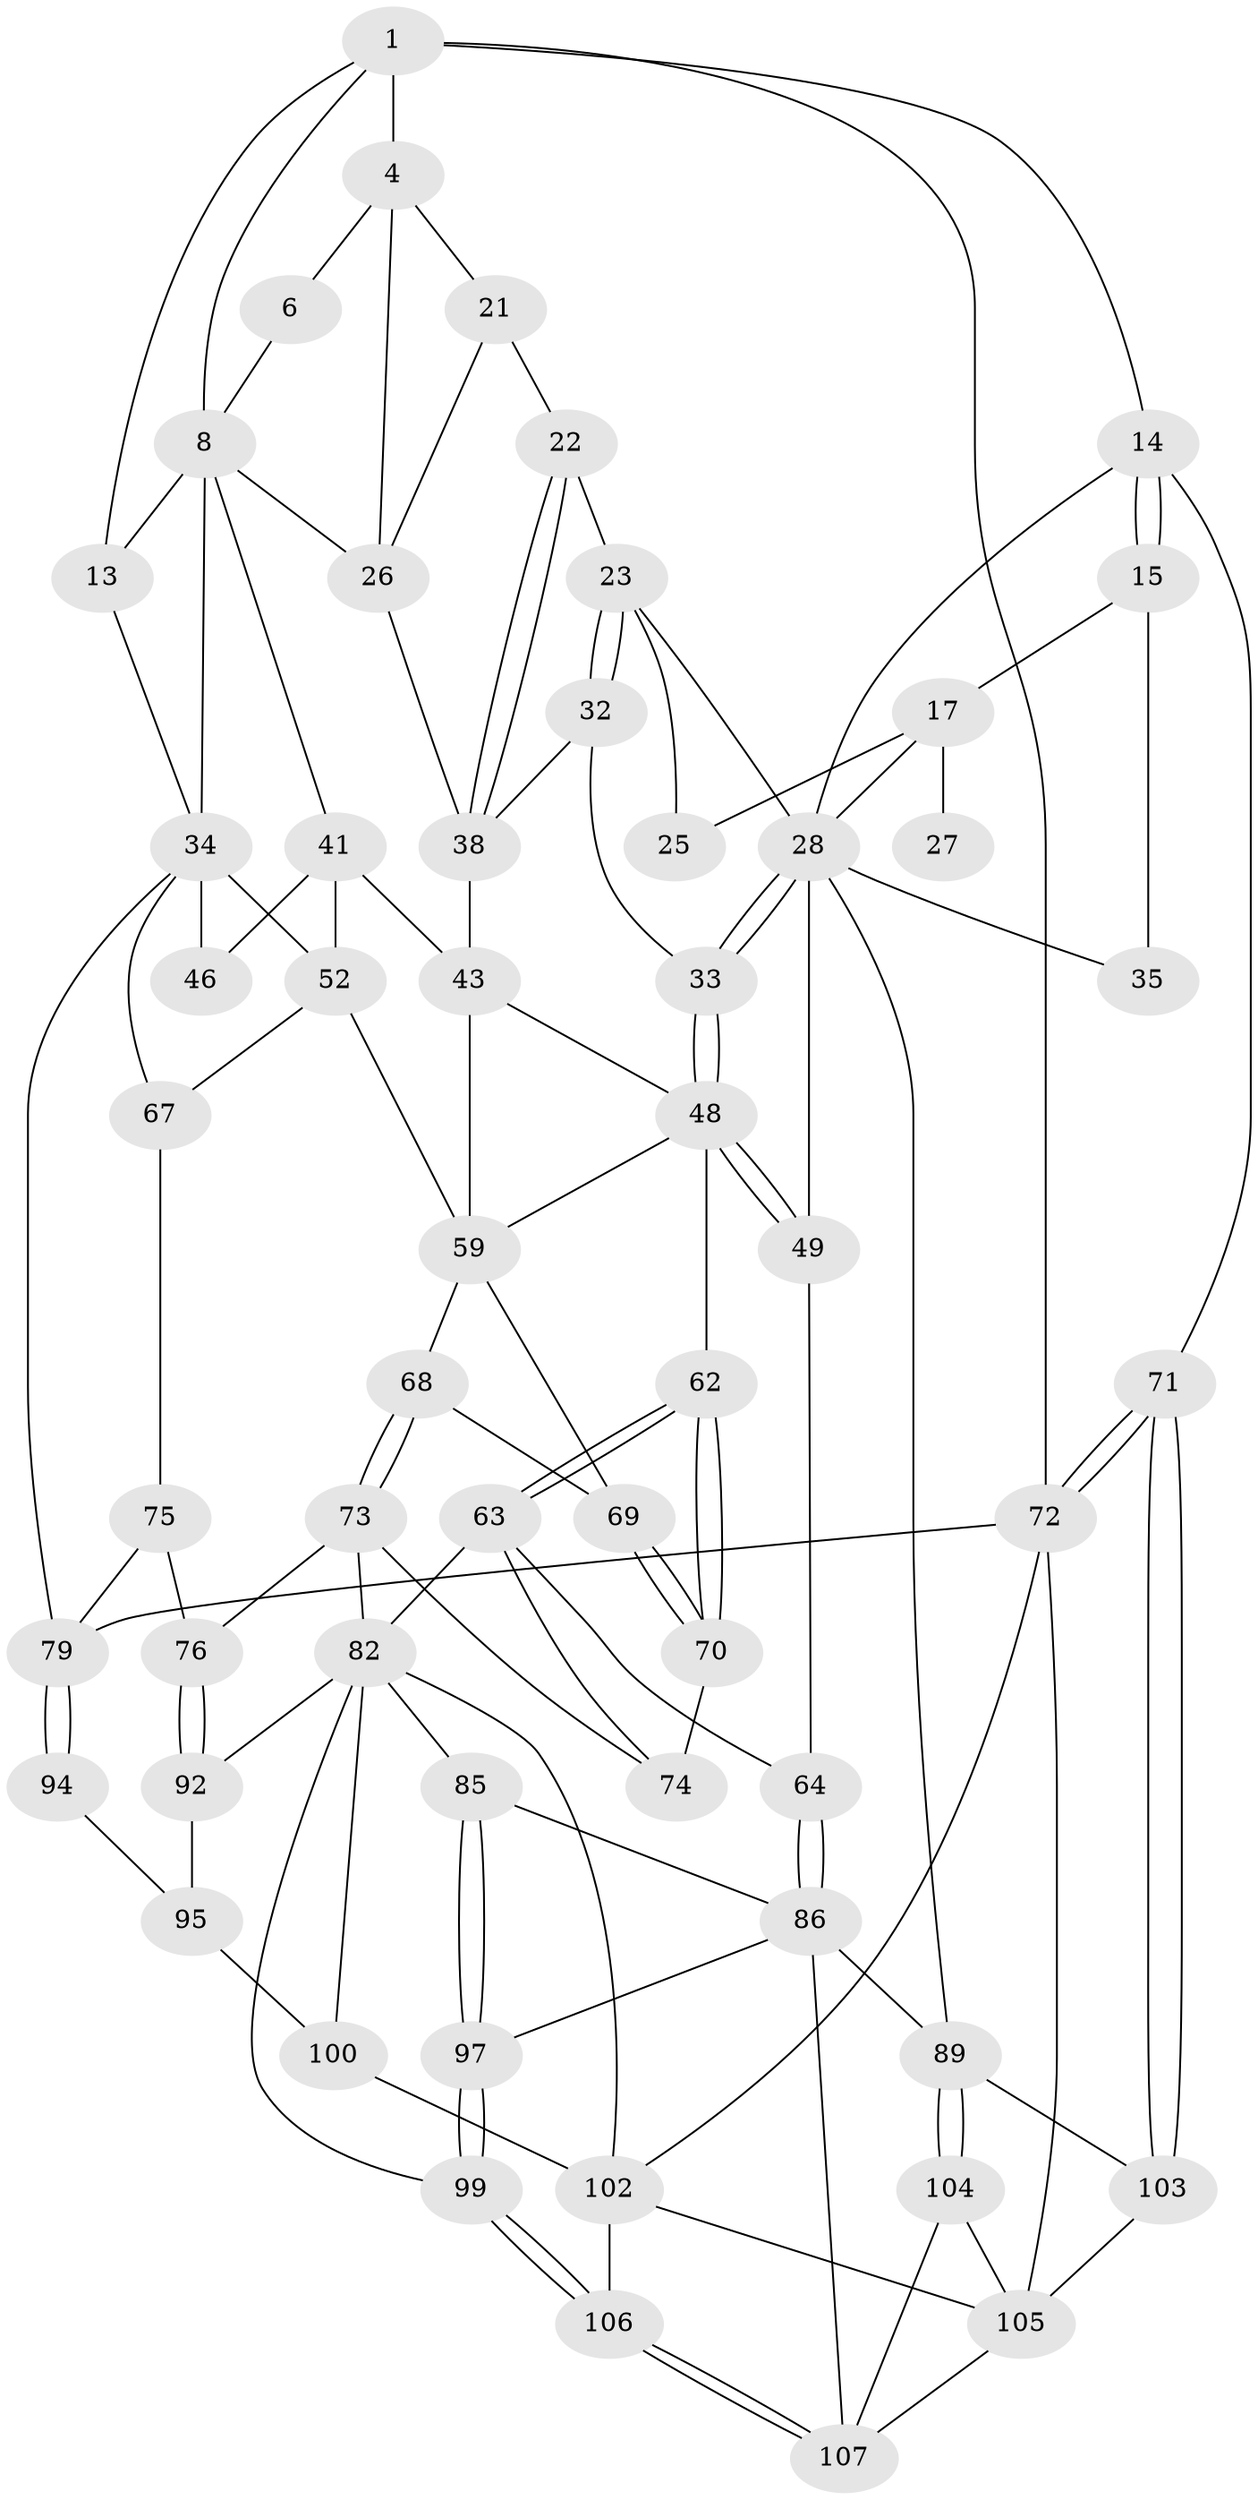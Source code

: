// original degree distribution, {3: 0.02631578947368421, 6: 0.22807017543859648, 5: 0.5175438596491229, 4: 0.22807017543859648}
// Generated by graph-tools (version 1.1) at 2025/16/03/09/25 04:16:45]
// undirected, 57 vertices, 123 edges
graph export_dot {
graph [start="1"]
  node [color=gray90,style=filled];
  1 [pos="+0.8213457241696543+0",super="+7+2"];
  4 [pos="+0.2847776610751457+0",super="+5"];
  6 [pos="+0.7514895602103757+0"];
  8 [pos="+0.9023304472374412+0.14476814021232895",super="+9+12"];
  13 [pos="+1+0.13212676160208386"];
  14 [pos="+0+0",super="+53"];
  15 [pos="+0+0.042200741479833624",super="+16+36"];
  17 [pos="+0.14395666677611899+0.14979747738109647",super="+30+18"];
  21 [pos="+0.587677109217571+0.023384325126317936"];
  22 [pos="+0.5643921291573819+0.09671392060903043"];
  23 [pos="+0.36850773640067874+0.13742878760282987",super="+24"];
  25 [pos="+0.3299422284437813+0.09651341541413974"];
  26 [pos="+0.8072328930265242+0.17476679561839914",super="+31"];
  27 [pos="+0.27860382372260434+0.13854880150862298"];
  28 [pos="+0.24950218492844087+0.2542452889519124",super="+29"];
  32 [pos="+0.4013909426302942+0.28107772197180175"];
  33 [pos="+0.3619882821639239+0.3056675787800406"];
  34 [pos="+1+0.2971778482244836",super="+44"];
  35 [pos="+0.06313560424473752+0.2797489882760639"];
  38 [pos="+0.5740528708762681+0.1826693356671109",super="+39+40"];
  41 [pos="+0.8739062191538722+0.21523574205501478",super="+42"];
  43 [pos="+0.7208375313532035+0.2853592725993949",super="+47"];
  46 [pos="+0.9008922361550203+0.25838887886373363"];
  48 [pos="+0.3481726061573569+0.35123461962124397",super="+57"];
  49 [pos="+0.18336336015353075+0.5302978202720446"];
  52 [pos="+0.7629916516402311+0.41582295647218176",super="+58"];
  59 [pos="+0.6511751040929751+0.45937666949450506",super="+60"];
  62 [pos="+0.39534162947429224+0.5373618066487733"];
  63 [pos="+0.3831746611978678+0.5476387969955359",super="+81"];
  64 [pos="+0.2065370022013601+0.5420148154765158"];
  67 [pos="+0.7579823671231471+0.5249822899644251"];
  68 [pos="+0.5627050052280729+0.5223701783363559"];
  69 [pos="+0.48835631635103394+0.5001517236861923"];
  70 [pos="+0.4503800630692403+0.5275683007076116"];
  71 [pos="+0+0.7231905645049476"];
  72 [pos="+0+1",super="+78"];
  73 [pos="+0.5385373422879204+0.5593613427636617",super="+77"];
  74 [pos="+0.5254923583255952+0.5619149227072967"];
  75 [pos="+0.7416511445967698+0.5818277044662409"];
  76 [pos="+0.6809846424903233+0.6409700906604947"];
  79 [pos="+1+1",super="+80"];
  82 [pos="+0.5454536424491245+0.6988465941356257",super="+93+83"];
  85 [pos="+0.3367732971234687+0.721644071785268"];
  86 [pos="+0.2674014780839103+0.6551510265911172",super="+87"];
  89 [pos="+0.1453478185269892+0.7788103677963387",super="+90"];
  92 [pos="+0.652888816690761+0.6775228132278082"];
  94 [pos="+0.8322010115508013+0.8462981195834914"];
  95 [pos="+0.8187084178287778+0.8530141369219603",super="+96"];
  97 [pos="+0.33054463980314014+0.7777115505569734"];
  99 [pos="+0.373536858104779+0.8395183542898678"];
  100 [pos="+0.6617056914108964+0.9184529346897368",super="+113"];
  102 [pos="+0.4818888925053747+0.8843569087942235",super="+111"];
  103 [pos="+0+0.7971555243479738"];
  104 [pos="+0.07567108519764776+0.8792367581666907"];
  105 [pos="+0.05347715581955893+0.8739480074100356",super="+109"];
  106 [pos="+0.27072085106609967+0.929918156296736"];
  107 [pos="+0.21768000431884746+0.8459301439135593",super="+108"];
  1 -- 8 [weight=2];
  1 -- 4;
  1 -- 72 [weight=2];
  1 -- 13;
  1 -- 14;
  4 -- 26;
  4 -- 21;
  4 -- 6;
  6 -- 8;
  8 -- 34;
  8 -- 41;
  8 -- 26;
  8 -- 13;
  13 -- 34;
  14 -- 15 [weight=2];
  14 -- 15;
  14 -- 71;
  14 -- 28;
  15 -- 17;
  15 -- 35 [weight=2];
  17 -- 27 [weight=2];
  17 -- 25;
  17 -- 28;
  21 -- 22;
  21 -- 26;
  22 -- 23;
  22 -- 38;
  22 -- 38;
  23 -- 32;
  23 -- 32;
  23 -- 25;
  23 -- 28;
  26 -- 38;
  28 -- 33;
  28 -- 33;
  28 -- 49;
  28 -- 35;
  28 -- 89;
  32 -- 33;
  32 -- 38;
  33 -- 48;
  33 -- 48;
  34 -- 67;
  34 -- 52;
  34 -- 46 [weight=2];
  34 -- 79;
  38 -- 43 [weight=2];
  41 -- 46;
  41 -- 43;
  41 -- 52;
  43 -- 48;
  43 -- 59;
  48 -- 49;
  48 -- 49;
  48 -- 62;
  48 -- 59;
  49 -- 64;
  52 -- 59;
  52 -- 67;
  59 -- 68;
  59 -- 69;
  62 -- 63;
  62 -- 63;
  62 -- 70;
  62 -- 70;
  63 -- 64;
  63 -- 74;
  63 -- 82;
  64 -- 86;
  64 -- 86;
  67 -- 75;
  68 -- 69;
  68 -- 73;
  68 -- 73;
  69 -- 70;
  69 -- 70;
  70 -- 74;
  71 -- 72;
  71 -- 72;
  71 -- 103;
  71 -- 103;
  72 -- 79;
  72 -- 102;
  72 -- 105;
  73 -- 74;
  73 -- 82;
  73 -- 76;
  75 -- 76;
  75 -- 79;
  76 -- 92;
  76 -- 92;
  79 -- 94 [weight=2];
  79 -- 94;
  82 -- 100;
  82 -- 92;
  82 -- 102 [weight=2];
  82 -- 99;
  82 -- 85;
  85 -- 86;
  85 -- 97;
  85 -- 97;
  86 -- 89;
  86 -- 107;
  86 -- 97;
  89 -- 104;
  89 -- 104;
  89 -- 103;
  92 -- 95;
  94 -- 95;
  95 -- 100 [weight=2];
  97 -- 99;
  97 -- 99;
  99 -- 106;
  99 -- 106;
  100 -- 102;
  102 -- 106;
  102 -- 105;
  103 -- 105;
  104 -- 105;
  104 -- 107;
  105 -- 107;
  106 -- 107;
  106 -- 107;
}
